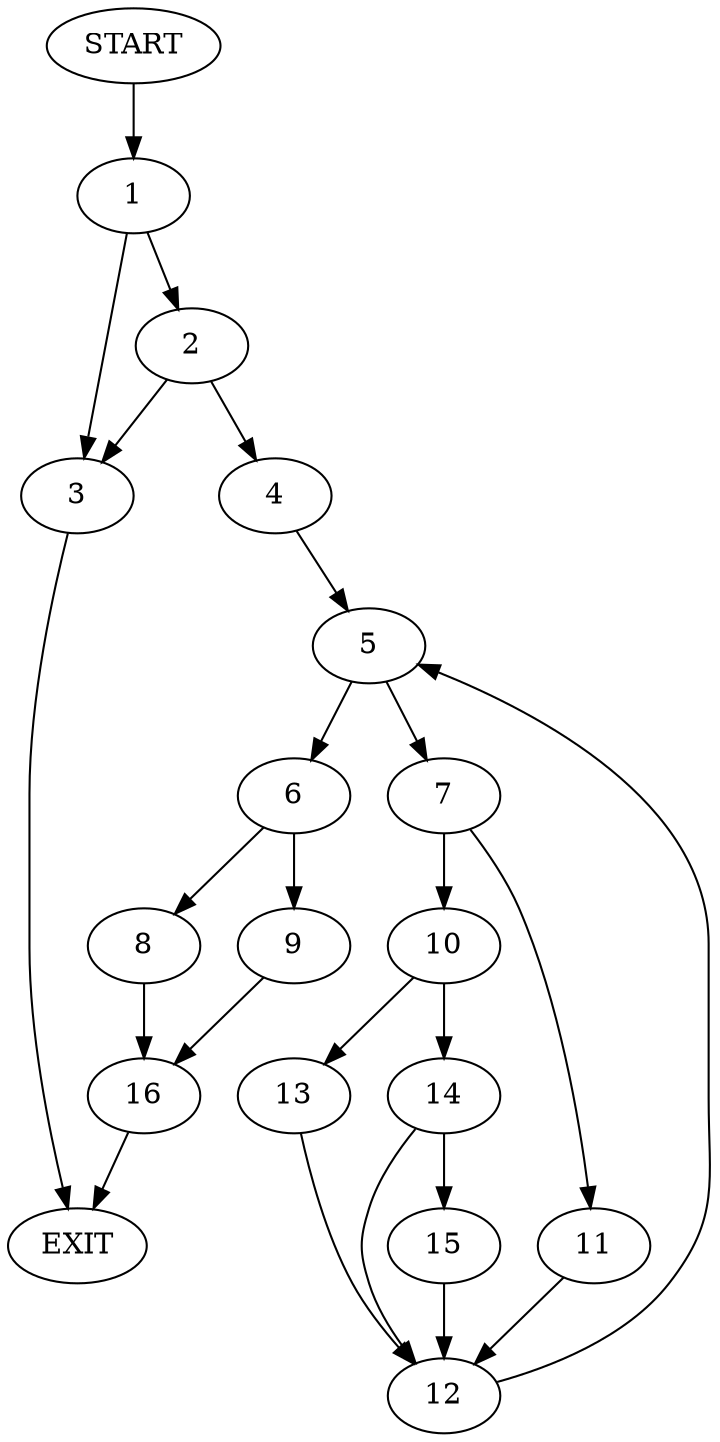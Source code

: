 digraph {
0 [label="START"]
17 [label="EXIT"]
0 -> 1
1 -> 2
1 -> 3
2 -> 3
2 -> 4
3 -> 17
4 -> 5
5 -> 6
5 -> 7
6 -> 8
6 -> 9
7 -> 10
7 -> 11
11 -> 12
10 -> 13
10 -> 14
12 -> 5
13 -> 12
14 -> 15
14 -> 12
15 -> 12
9 -> 16
8 -> 16
16 -> 17
}
